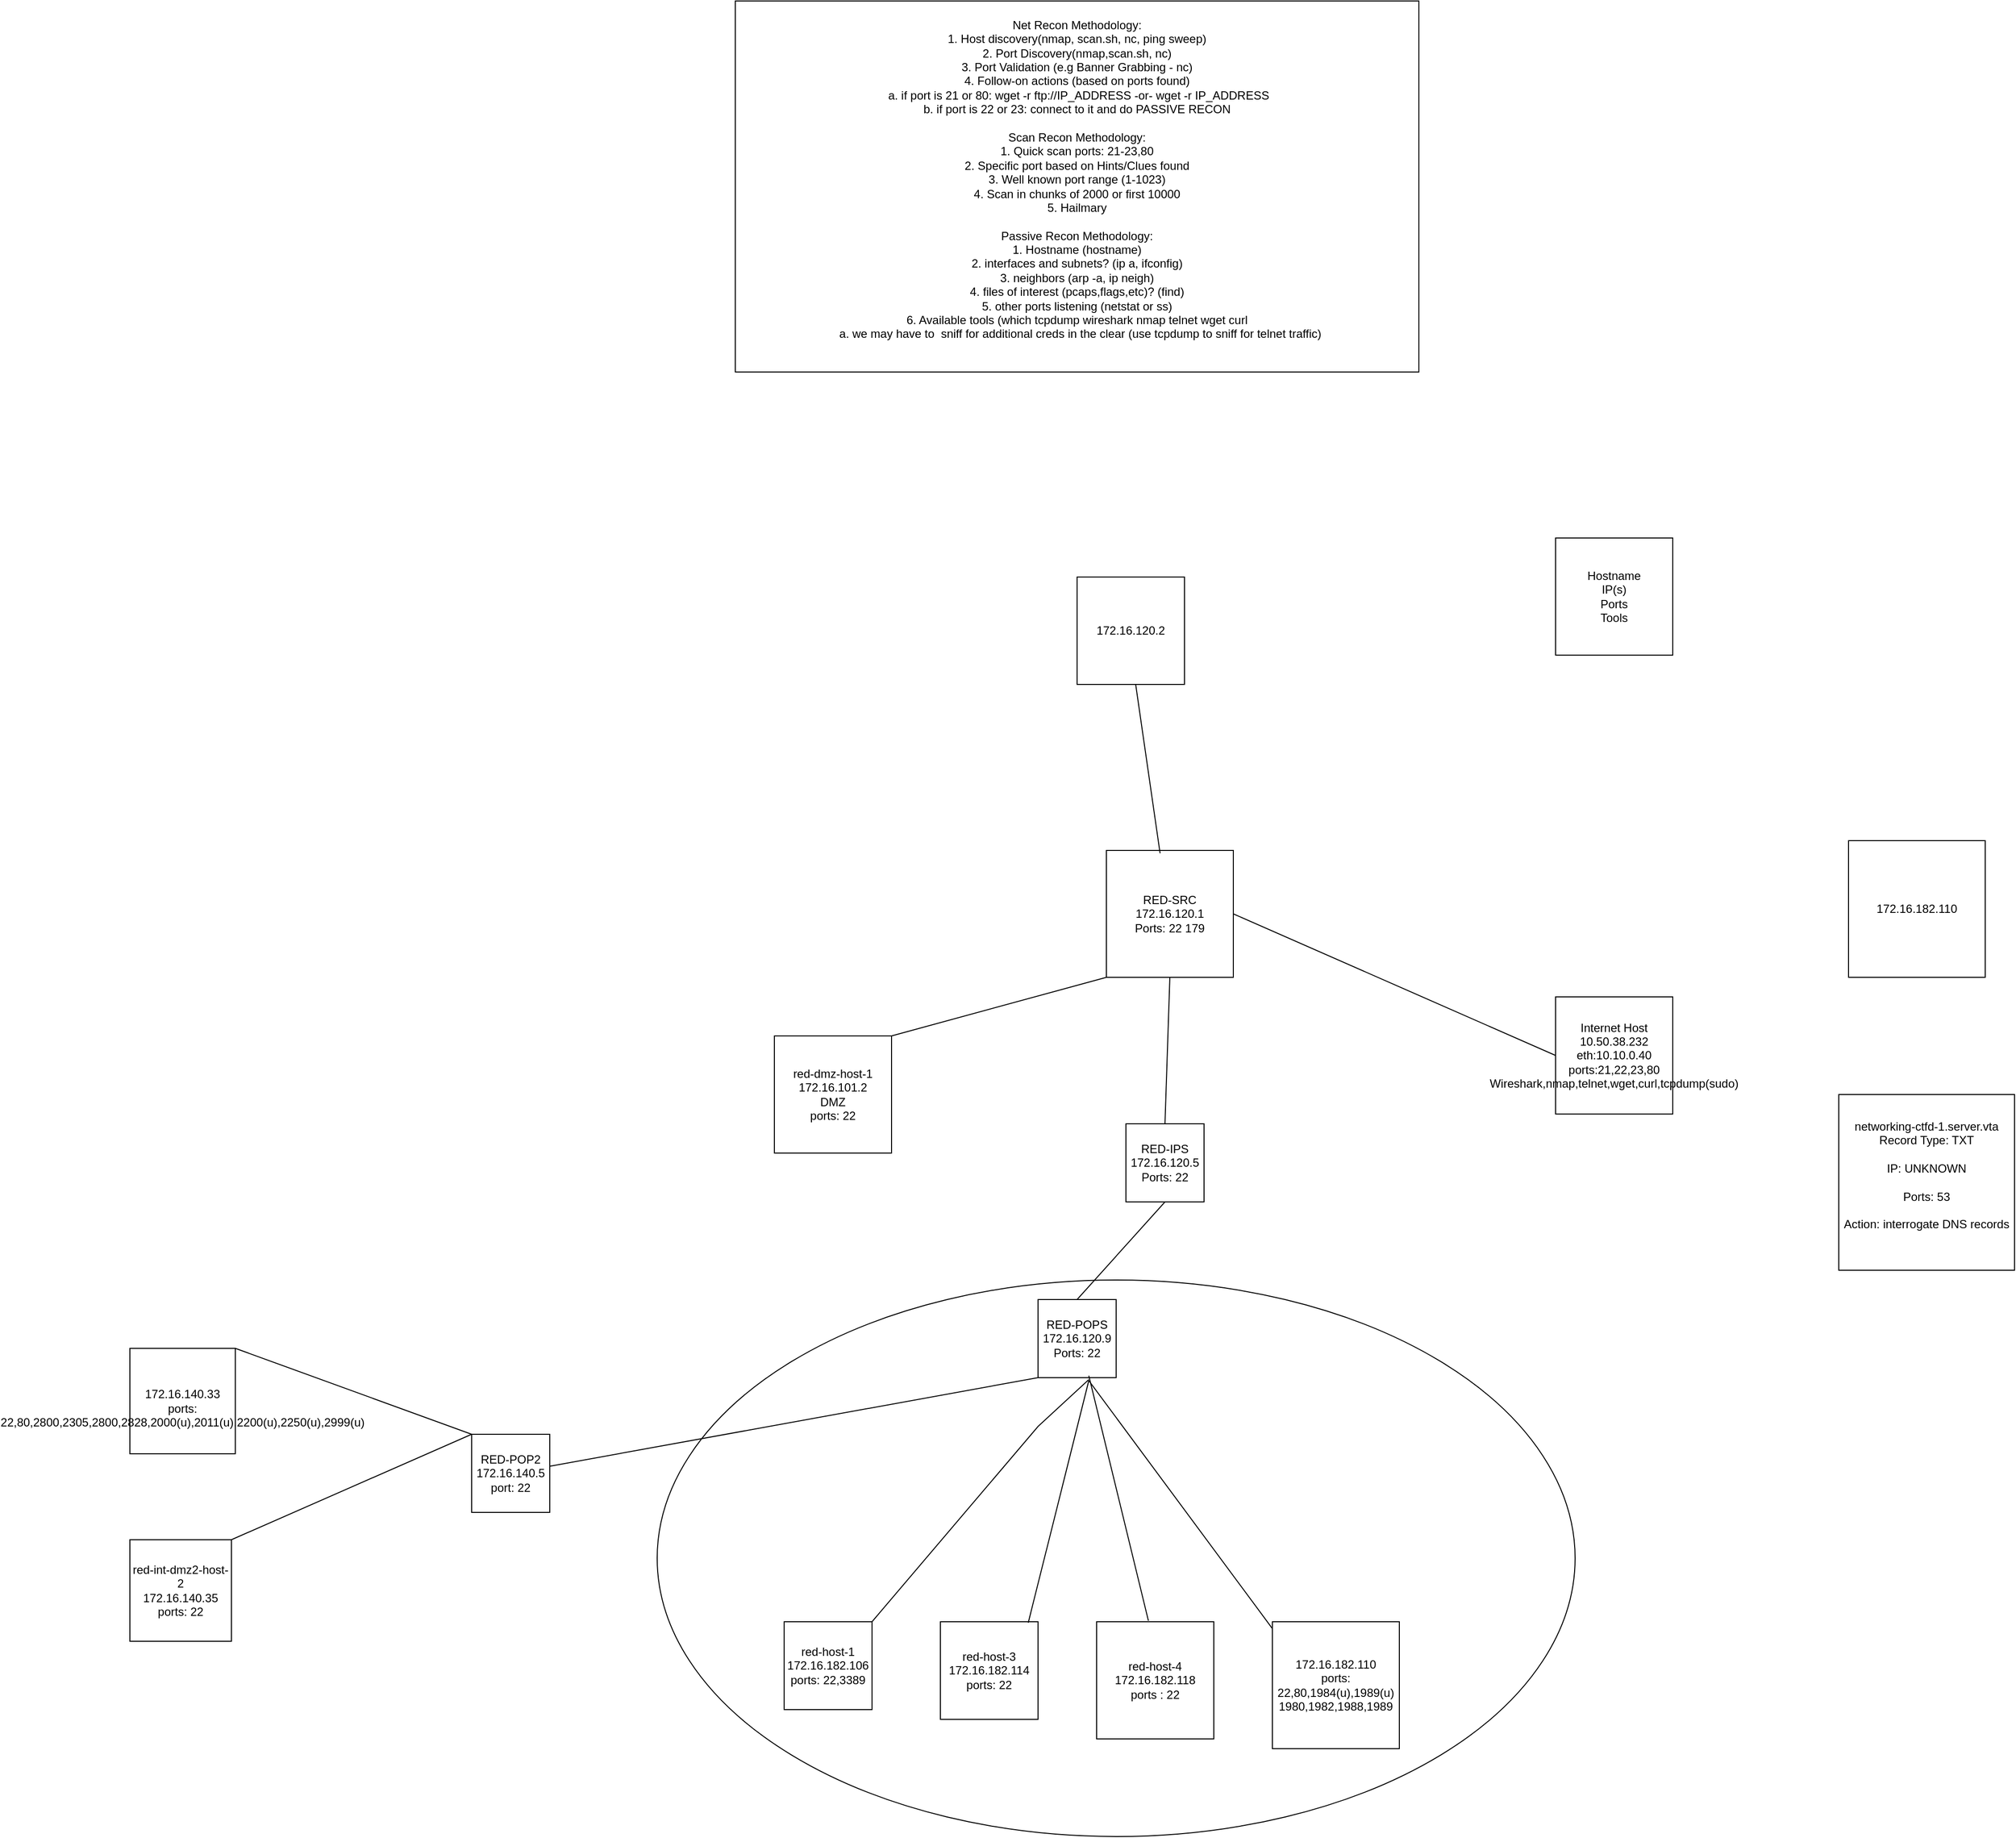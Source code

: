 <mxfile version="21.2.9" type="github">
  <diagram name="Page-1" id="R69GroRH6VKOCnM6CNp0">
    <mxGraphModel dx="5005" dy="2788" grid="1" gridSize="10" guides="1" tooltips="1" connect="1" arrows="1" fold="1" page="0" pageScale="1" pageWidth="850" pageHeight="1100" math="0" shadow="0">
      <root>
        <mxCell id="0" />
        <mxCell id="1" parent="0" />
        <mxCell id="g0fYzS8W87BL0liGn94h-29" value="" style="ellipse;whiteSpace=wrap;html=1;fillColor=none;" parent="1" vertex="1">
          <mxGeometry x="-570" y="630" width="940" height="570" as="geometry" />
        </mxCell>
        <mxCell id="UiJhHHOjoIFwlzoQyJ_L-1" value="&lt;div&gt;Internet Host&lt;/div&gt;&lt;div&gt;10.50.38.232&lt;br&gt;&lt;/div&gt;&lt;div&gt;eth:10.10.0.40&lt;/div&gt;&lt;div&gt;ports:21,22,23,80&lt;/div&gt;&lt;div&gt;Wireshark,nmap,telnet,wget,curl,tcpdump(sudo)&lt;br&gt;&lt;/div&gt;" style="whiteSpace=wrap;html=1;aspect=fixed;rotation=0;" parent="1" vertex="1">
          <mxGeometry x="350" y="340" width="120" height="120" as="geometry" />
        </mxCell>
        <mxCell id="g0fYzS8W87BL0liGn94h-1" value="&lt;div&gt;Hostname&lt;/div&gt;&lt;div&gt;IP(s)&lt;/div&gt;&lt;div&gt;Ports&lt;/div&gt;&lt;div&gt;Tools&lt;br&gt;&lt;/div&gt;" style="whiteSpace=wrap;html=1;aspect=fixed;rotation=0;" parent="1" vertex="1">
          <mxGeometry x="350" y="-130" width="120" height="120" as="geometry" />
        </mxCell>
        <mxCell id="g0fYzS8W87BL0liGn94h-2" value="&lt;div&gt;Net Recon Methodology:&lt;/div&gt;&lt;div&gt;1. Host discovery(nmap, scan.sh, nc, ping sweep)&lt;/div&gt;&lt;div&gt;2. Port Discovery(nmap,scan.sh, nc)&lt;/div&gt;&lt;div&gt;3. Port Validation (e.g Banner Grabbing - nc)&lt;/div&gt;&lt;div&gt;4. Follow-on actions (based on ports found)&lt;/div&gt;&lt;div&gt;&lt;span style=&quot;white-space: pre;&quot;&gt; &lt;/span&gt;a. if port is 21 or 80: wget -r ftp://IP_ADDRESS -or- wget -r IP_ADDRESS&lt;/div&gt;&lt;div&gt;b. if port is 22 or 23: connect to it and do PASSIVE RECON&lt;/div&gt;&lt;div&gt;&lt;br&gt;&lt;/div&gt;&lt;div&gt;Scan Recon Methodology:&lt;/div&gt;&lt;div&gt;1. Quick scan ports: 21-23,80&lt;/div&gt;&lt;div&gt;2. Specific port based on Hints/Clues found&lt;/div&gt;&lt;div&gt;3. Well known port range (1-1023)&lt;/div&gt;&lt;div&gt;4. Scan in chunks of 2000 or first 10000&lt;/div&gt;&lt;div&gt;5. Hailmary&lt;br&gt;&lt;/div&gt;&lt;div&gt;&lt;br&gt;&lt;/div&gt;&lt;div&gt;Passive Recon Methodology:&lt;/div&gt;&lt;div&gt;1. Hostname (hostname)&lt;/div&gt;&lt;div&gt;2. interfaces and subnets? (ip a, ifconfig)&lt;/div&gt;&lt;div&gt;3. neighbors (arp -a, ip neigh)&lt;br&gt;&lt;/div&gt;&lt;div&gt;4. files of interest (pcaps,flags,etc)? (find)&lt;/div&gt;&lt;div&gt;5. other ports listening (netstat or ss)&lt;/div&gt;&lt;div&gt;6. Available tools (which tcpdump wireshark nmap telnet wget curl&lt;/div&gt;&lt;div&gt;&amp;nbsp; a. we may have to&amp;nbsp; sniff for additional creds in the clear (use tcpdump to sniff for telnet traffic)&lt;/div&gt;&lt;div&gt;&lt;br&gt;&lt;/div&gt;" style="rounded=0;whiteSpace=wrap;html=1;" parent="1" vertex="1">
          <mxGeometry x="-490" y="-680" width="700" height="380" as="geometry" />
        </mxCell>
        <mxCell id="g0fYzS8W87BL0liGn94h-3" value="172.16.182.110" style="whiteSpace=wrap;html=1;aspect=fixed;" parent="1" vertex="1">
          <mxGeometry x="650" y="180" width="140" height="140" as="geometry" />
        </mxCell>
        <mxCell id="g0fYzS8W87BL0liGn94h-4" value="&lt;div&gt;networking-ctfd-1.server.vta&lt;/div&gt;&lt;div&gt;Record Type: TXT&lt;br&gt;&lt;br/&gt;IP: UNKNOWN&lt;br&gt;&lt;br/&gt;Ports: 53&lt;br&gt;&lt;br/&gt;Action: interrogate DNS records&lt;/div&gt;&lt;div&gt;&lt;br&gt;&lt;/div&gt;" style="whiteSpace=wrap;html=1;aspect=fixed;" parent="1" vertex="1">
          <mxGeometry x="640" y="440" width="180" height="180" as="geometry" />
        </mxCell>
        <mxCell id="g0fYzS8W87BL0liGn94h-5" value="&lt;div&gt;red-dmz-host-1&lt;/div&gt;&lt;div&gt;172.16.101.2&lt;/div&gt;&lt;div&gt;DMZ&lt;/div&gt;&lt;div&gt;ports: 22&lt;br&gt;&lt;/div&gt;" style="whiteSpace=wrap;html=1;aspect=fixed;" parent="1" vertex="1">
          <mxGeometry x="-450" y="380" width="120" height="120" as="geometry" />
        </mxCell>
        <mxCell id="g0fYzS8W87BL0liGn94h-7" value="&lt;div&gt;RED-SRC&lt;/div&gt;&lt;div&gt;172.16.120.1&lt;/div&gt;Ports: 22 179" style="whiteSpace=wrap;html=1;aspect=fixed;" parent="1" vertex="1">
          <mxGeometry x="-110" y="190" width="130" height="130" as="geometry" />
        </mxCell>
        <mxCell id="g0fYzS8W87BL0liGn94h-8" value="" style="endArrow=none;html=1;rounded=0;exitX=1;exitY=0.5;exitDx=0;exitDy=0;entryX=0;entryY=0.5;entryDx=0;entryDy=0;" parent="1" source="g0fYzS8W87BL0liGn94h-7" target="UiJhHHOjoIFwlzoQyJ_L-1" edge="1">
          <mxGeometry width="50" height="50" relative="1" as="geometry">
            <mxPoint x="280" y="450" as="sourcePoint" />
            <mxPoint x="330" y="400" as="targetPoint" />
          </mxGeometry>
        </mxCell>
        <mxCell id="g0fYzS8W87BL0liGn94h-10" value="172.16.120.2" style="whiteSpace=wrap;html=1;aspect=fixed;" parent="1" vertex="1">
          <mxGeometry x="-140" y="-90" width="110" height="110" as="geometry" />
        </mxCell>
        <mxCell id="g0fYzS8W87BL0liGn94h-11" value="&lt;div&gt;172.16.182.110&lt;/div&gt;&lt;div&gt;ports: 22,80,1984(u),1989(u)&lt;/div&gt;&lt;div&gt;1980,1982,1988,1989&lt;br&gt;&lt;/div&gt;" style="whiteSpace=wrap;html=1;aspect=fixed;" parent="1" vertex="1">
          <mxGeometry x="60" y="980" width="130" height="130" as="geometry" />
        </mxCell>
        <mxCell id="g0fYzS8W87BL0liGn94h-12" value="&lt;div&gt;RED-IPS&lt;/div&gt;&lt;div&gt;172.16.120.5&lt;/div&gt;&lt;div&gt;Ports: 22&lt;br&gt;&lt;/div&gt;" style="whiteSpace=wrap;html=1;aspect=fixed;" parent="1" vertex="1">
          <mxGeometry x="-90" y="470" width="80" height="80" as="geometry" />
        </mxCell>
        <mxCell id="g0fYzS8W87BL0liGn94h-13" value="&lt;div&gt;RED-POPS&lt;br&gt;&lt;/div&gt;&lt;div&gt;172.16.120.9&lt;/div&gt;&lt;div&gt;Ports: 22&lt;br&gt;&lt;/div&gt;" style="whiteSpace=wrap;html=1;aspect=fixed;" parent="1" vertex="1">
          <mxGeometry x="-180" y="650" width="80" height="80" as="geometry" />
        </mxCell>
        <mxCell id="g0fYzS8W87BL0liGn94h-14" value="" style="endArrow=none;html=1;rounded=0;entryX=0.5;entryY=1;entryDx=0;entryDy=0;exitX=0.5;exitY=0;exitDx=0;exitDy=0;" parent="1" source="g0fYzS8W87BL0liGn94h-12" target="g0fYzS8W87BL0liGn94h-7" edge="1">
          <mxGeometry width="50" height="50" relative="1" as="geometry">
            <mxPoint x="-150" y="400" as="sourcePoint" />
            <mxPoint x="-100" y="350" as="targetPoint" />
          </mxGeometry>
        </mxCell>
        <mxCell id="g0fYzS8W87BL0liGn94h-15" value="" style="endArrow=none;html=1;rounded=0;entryX=0.5;entryY=1;entryDx=0;entryDy=0;exitX=0.5;exitY=0;exitDx=0;exitDy=0;" parent="1" source="g0fYzS8W87BL0liGn94h-13" target="g0fYzS8W87BL0liGn94h-12" edge="1">
          <mxGeometry width="50" height="50" relative="1" as="geometry">
            <mxPoint x="-160" y="610" as="sourcePoint" />
            <mxPoint x="-110" y="560" as="targetPoint" />
          </mxGeometry>
        </mxCell>
        <mxCell id="g0fYzS8W87BL0liGn94h-16" value="" style="endArrow=none;html=1;rounded=0;entryX=0;entryY=1;entryDx=0;entryDy=0;" parent="1" target="g0fYzS8W87BL0liGn94h-7" edge="1">
          <mxGeometry width="50" height="50" relative="1" as="geometry">
            <mxPoint x="-330" y="380" as="sourcePoint" />
            <mxPoint x="-280" y="330" as="targetPoint" />
          </mxGeometry>
        </mxCell>
        <mxCell id="g0fYzS8W87BL0liGn94h-17" value="" style="endArrow=none;html=1;rounded=0;exitX=0.423;exitY=0.023;exitDx=0;exitDy=0;exitPerimeter=0;" parent="1" source="g0fYzS8W87BL0liGn94h-7" edge="1">
          <mxGeometry width="50" height="50" relative="1" as="geometry">
            <mxPoint x="-190" y="190" as="sourcePoint" />
            <mxPoint x="-80" y="20" as="targetPoint" />
          </mxGeometry>
        </mxCell>
        <mxCell id="g0fYzS8W87BL0liGn94h-19" value="&lt;div&gt;red-host-1&lt;br&gt;&lt;/div&gt;&lt;div&gt;172.16.182.106&lt;/div&gt;&lt;div&gt;ports: 22,3389&lt;br&gt;&lt;/div&gt;" style="whiteSpace=wrap;html=1;aspect=fixed;" parent="1" vertex="1">
          <mxGeometry x="-440" y="980" width="90" height="90" as="geometry" />
        </mxCell>
        <mxCell id="g0fYzS8W87BL0liGn94h-20" value="&lt;div&gt;red-host-3&lt;br&gt;&lt;/div&gt;&lt;div&gt;172.16.182.114&lt;/div&gt;&lt;div&gt;ports: 22&lt;br&gt;&lt;/div&gt;" style="whiteSpace=wrap;html=1;aspect=fixed;" parent="1" vertex="1">
          <mxGeometry x="-280" y="980" width="100" height="100" as="geometry" />
        </mxCell>
        <mxCell id="g0fYzS8W87BL0liGn94h-21" value="&lt;div&gt;red-host-4&lt;br&gt;&lt;/div&gt;&lt;div&gt;172.16.182.118&lt;/div&gt;&lt;div&gt;ports : 22&lt;br&gt;&lt;/div&gt;" style="whiteSpace=wrap;html=1;aspect=fixed;" parent="1" vertex="1">
          <mxGeometry x="-120" y="980" width="120" height="120" as="geometry" />
        </mxCell>
        <mxCell id="g0fYzS8W87BL0liGn94h-24" value="" style="endArrow=none;html=1;rounded=0;entryX=0.65;entryY=1.025;entryDx=0;entryDy=0;entryPerimeter=0;exitX=1;exitY=0;exitDx=0;exitDy=0;" parent="1" source="g0fYzS8W87BL0liGn94h-19" target="g0fYzS8W87BL0liGn94h-13" edge="1">
          <mxGeometry width="50" height="50" relative="1" as="geometry">
            <mxPoint x="-350" y="750" as="sourcePoint" />
            <mxPoint x="-300" y="700" as="targetPoint" />
            <Array as="points">
              <mxPoint x="-180" y="780" />
            </Array>
          </mxGeometry>
        </mxCell>
        <mxCell id="g0fYzS8W87BL0liGn94h-25" value="" style="endArrow=none;html=1;rounded=0;exitX=0.9;exitY=0.01;exitDx=0;exitDy=0;exitPerimeter=0;entryX=0.65;entryY=1.038;entryDx=0;entryDy=0;entryPerimeter=0;" parent="1" source="g0fYzS8W87BL0liGn94h-20" target="g0fYzS8W87BL0liGn94h-13" edge="1">
          <mxGeometry width="50" height="50" relative="1" as="geometry">
            <mxPoint x="-310" y="870" as="sourcePoint" />
            <mxPoint x="-180" y="730" as="targetPoint" />
          </mxGeometry>
        </mxCell>
        <mxCell id="g0fYzS8W87BL0liGn94h-26" value="" style="endArrow=none;html=1;rounded=0;entryX=0.65;entryY=0.975;entryDx=0;entryDy=0;entryPerimeter=0;exitX=0.442;exitY=-0.008;exitDx=0;exitDy=0;exitPerimeter=0;" parent="1" source="g0fYzS8W87BL0liGn94h-21" target="g0fYzS8W87BL0liGn94h-13" edge="1">
          <mxGeometry width="50" height="50" relative="1" as="geometry">
            <mxPoint x="-90" y="870" as="sourcePoint" />
            <mxPoint x="-40" y="820" as="targetPoint" />
          </mxGeometry>
        </mxCell>
        <mxCell id="g0fYzS8W87BL0liGn94h-27" value="" style="endArrow=none;html=1;rounded=0;exitX=0.65;exitY=1.038;exitDx=0;exitDy=0;exitPerimeter=0;entryX=0;entryY=0.054;entryDx=0;entryDy=0;entryPerimeter=0;" parent="1" source="g0fYzS8W87BL0liGn94h-13" target="g0fYzS8W87BL0liGn94h-11" edge="1">
          <mxGeometry width="50" height="50" relative="1" as="geometry">
            <mxPoint x="-130" y="740" as="sourcePoint" />
            <mxPoint x="-50" y="660" as="targetPoint" />
          </mxGeometry>
        </mxCell>
        <mxCell id="g0fYzS8W87BL0liGn94h-31" value="&lt;div&gt;RED-POP2&lt;br&gt;&lt;/div&gt;&lt;div&gt;172.16.140.5&lt;/div&gt;&lt;div&gt;port: 22&lt;br&gt;&lt;/div&gt;" style="whiteSpace=wrap;html=1;aspect=fixed;" parent="1" vertex="1">
          <mxGeometry x="-760" y="788" width="80" height="80" as="geometry" />
        </mxCell>
        <mxCell id="g0fYzS8W87BL0liGn94h-32" value="" style="endArrow=none;html=1;rounded=0;entryX=0;entryY=1;entryDx=0;entryDy=0;" parent="1" source="g0fYzS8W87BL0liGn94h-31" target="g0fYzS8W87BL0liGn94h-13" edge="1">
          <mxGeometry width="50" height="50" relative="1" as="geometry">
            <mxPoint x="-680" y="790" as="sourcePoint" />
            <mxPoint x="-630" y="740" as="targetPoint" />
          </mxGeometry>
        </mxCell>
        <mxCell id="g0fYzS8W87BL0liGn94h-33" value="" style="endArrow=none;html=1;rounded=0;entryX=0;entryY=0;entryDx=0;entryDy=0;exitX=1;exitY=0;exitDx=0;exitDy=0;" parent="1" source="g0fYzS8W87BL0liGn94h-34" target="g0fYzS8W87BL0liGn94h-31" edge="1">
          <mxGeometry width="50" height="50" relative="1" as="geometry">
            <mxPoint x="-990" y="710" as="sourcePoint" />
            <mxPoint x="-1150" y="640" as="targetPoint" />
          </mxGeometry>
        </mxCell>
        <mxCell id="g0fYzS8W87BL0liGn94h-34" value="&lt;div&gt;&lt;br&gt;&lt;/div&gt;&lt;div&gt;172.16.140.33&lt;/div&gt;&lt;div&gt;ports: 22,80,2800,2305,2800,2828,2000(u),2011(u),2200(u),2250(u),2999(u)&lt;br&gt;&lt;/div&gt;" style="whiteSpace=wrap;html=1;aspect=fixed;" parent="1" vertex="1">
          <mxGeometry x="-1110" y="700" width="108" height="108" as="geometry" />
        </mxCell>
        <mxCell id="g0fYzS8W87BL0liGn94h-35" value="&lt;div&gt;red-int-dmz2-host-2&lt;br&gt;&lt;/div&gt;&lt;div&gt;172.16.140.35&lt;/div&gt;&lt;div&gt;ports: 22&lt;br&gt;&lt;/div&gt;" style="whiteSpace=wrap;html=1;aspect=fixed;" parent="1" vertex="1">
          <mxGeometry x="-1110" y="896" width="104" height="104" as="geometry" />
        </mxCell>
        <mxCell id="g0fYzS8W87BL0liGn94h-36" value="" style="endArrow=none;html=1;rounded=0;entryX=0;entryY=0;entryDx=0;entryDy=0;exitX=1;exitY=0;exitDx=0;exitDy=0;" parent="1" source="g0fYzS8W87BL0liGn94h-35" target="g0fYzS8W87BL0liGn94h-31" edge="1">
          <mxGeometry width="50" height="50" relative="1" as="geometry">
            <mxPoint x="-880" y="910" as="sourcePoint" />
            <mxPoint x="-830" y="860" as="targetPoint" />
          </mxGeometry>
        </mxCell>
      </root>
    </mxGraphModel>
  </diagram>
</mxfile>
